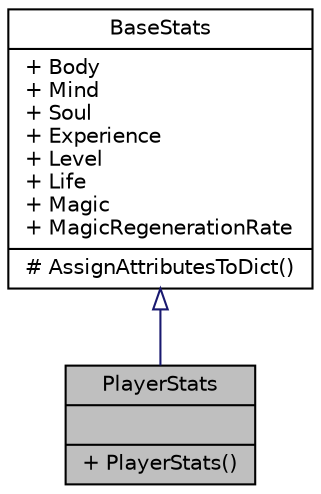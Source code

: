 digraph "PlayerStats"
{
 // INTERACTIVE_SVG=YES
  edge [fontname="Helvetica",fontsize="10",labelfontname="Helvetica",labelfontsize="10"];
  node [fontname="Helvetica",fontsize="10",shape=record];
  Node1 [label="{PlayerStats\n||+ PlayerStats()\l}",height=0.2,width=0.4,color="black", fillcolor="grey75", style="filled" fontcolor="black"];
  Node2 -> Node1 [dir="back",color="midnightblue",fontsize="10",style="solid",arrowtail="onormal",fontname="Helvetica"];
  Node2 [label="{BaseStats\n|+ Body\l+ Mind\l+ Soul\l+ Experience\l+ Level\l+ Life\l+ Magic\l+ MagicRegenerationRate\l|# AssignAttributesToDict()\l}",height=0.2,width=0.4,color="black", fillcolor="white", style="filled",URL="$de/dd8/class_action_rpg_kit_1_1_core_1_1_character_1_1_stats_1_1_base_stats.xhtml"];
}
